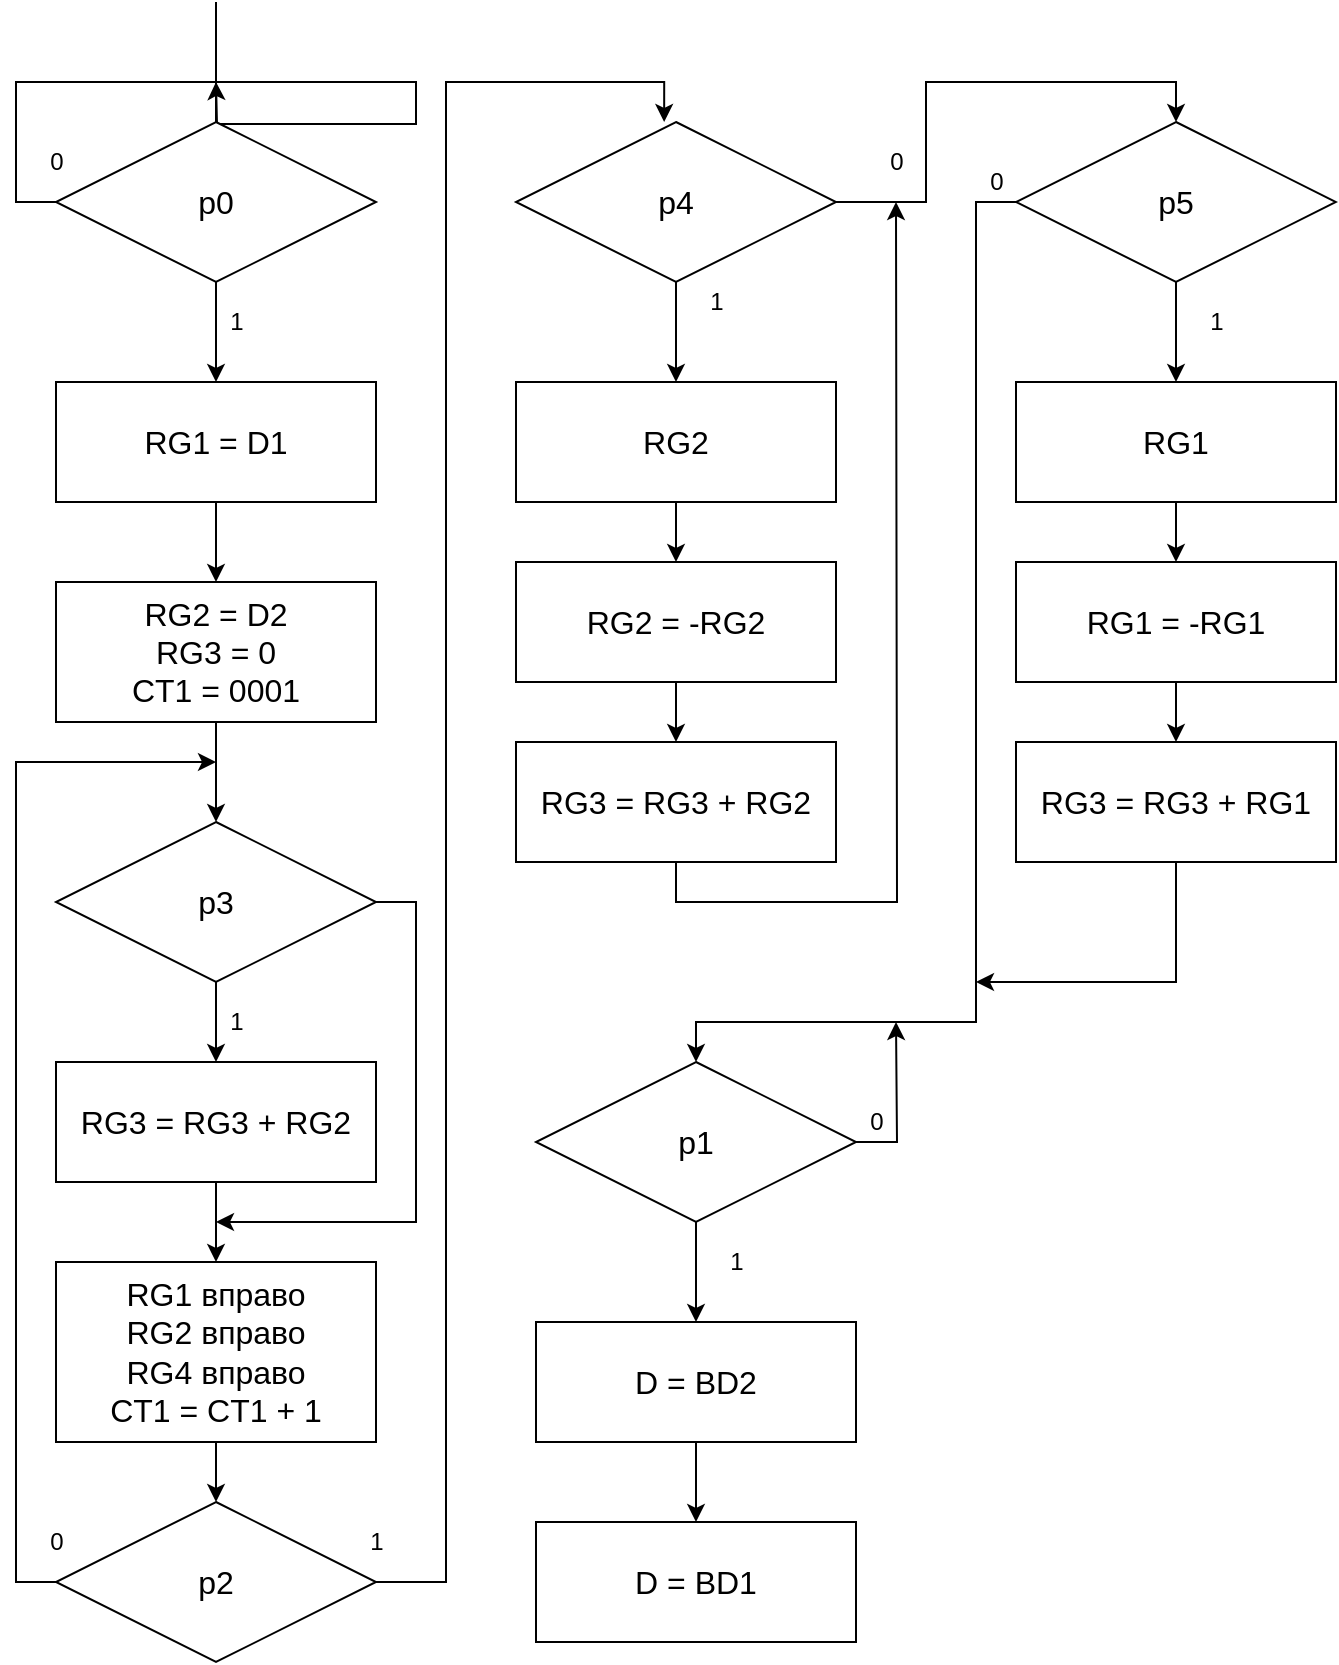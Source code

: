 <mxfile version="14.6.13" type="device"><diagram id="VMtaXhdxifK1-NtEw6pc" name="Page-1"><mxGraphModel dx="1422" dy="705" grid="1" gridSize="10" guides="1" tooltips="1" connect="1" arrows="1" fold="1" page="1" pageScale="1" pageWidth="827" pageHeight="1169" math="0" shadow="0"><root><mxCell id="0"/><mxCell id="1" parent="0"/><mxCell id="_X7-Eq2zqctSLur7mulo-1" style="edgeStyle=orthogonalEdgeStyle;rounded=0;orthogonalLoop=1;jettySize=auto;html=1;exitX=0;exitY=0.5;exitDx=0;exitDy=0;" edge="1" parent="1" source="_X7-Eq2zqctSLur7mulo-3"><mxGeometry relative="1" as="geometry"><mxPoint x="160" y="60" as="targetPoint"/></mxGeometry></mxCell><mxCell id="_X7-Eq2zqctSLur7mulo-2" style="edgeStyle=orthogonalEdgeStyle;rounded=0;orthogonalLoop=1;jettySize=auto;html=1;exitX=0.5;exitY=1;exitDx=0;exitDy=0;entryX=0.5;entryY=0;entryDx=0;entryDy=0;" edge="1" parent="1" source="_X7-Eq2zqctSLur7mulo-3" target="_X7-Eq2zqctSLur7mulo-7"><mxGeometry relative="1" as="geometry"/></mxCell><mxCell id="_X7-Eq2zqctSLur7mulo-3" value="&lt;font style=&quot;font-size: 16px&quot;&gt;p0&lt;/font&gt;" style="rhombus;whiteSpace=wrap;html=1;" vertex="1" parent="1"><mxGeometry x="80" y="80" width="160" height="80" as="geometry"/></mxCell><mxCell id="_X7-Eq2zqctSLur7mulo-4" value="" style="endArrow=none;html=1;exitX=0.5;exitY=0;exitDx=0;exitDy=0;" edge="1" parent="1" source="_X7-Eq2zqctSLur7mulo-3"><mxGeometry width="50" height="50" relative="1" as="geometry"><mxPoint x="160" y="60" as="sourcePoint"/><mxPoint x="160" y="20" as="targetPoint"/></mxGeometry></mxCell><mxCell id="_X7-Eq2zqctSLur7mulo-5" value="0" style="text;html=1;align=center;verticalAlign=middle;resizable=0;points=[];autosize=1;strokeColor=none;" vertex="1" parent="1"><mxGeometry x="70" y="90" width="20" height="20" as="geometry"/></mxCell><mxCell id="_X7-Eq2zqctSLur7mulo-6" style="edgeStyle=orthogonalEdgeStyle;rounded=0;orthogonalLoop=1;jettySize=auto;html=1;exitX=0.5;exitY=1;exitDx=0;exitDy=0;entryX=0.5;entryY=0;entryDx=0;entryDy=0;" edge="1" parent="1" source="_X7-Eq2zqctSLur7mulo-7" target="_X7-Eq2zqctSLur7mulo-10"><mxGeometry relative="1" as="geometry"/></mxCell><mxCell id="_X7-Eq2zqctSLur7mulo-7" value="&lt;font style=&quot;font-size: 16px&quot;&gt;RG1 = D1&lt;/font&gt;" style="rounded=0;whiteSpace=wrap;html=1;" vertex="1" parent="1"><mxGeometry x="80" y="210" width="160" height="60" as="geometry"/></mxCell><mxCell id="_X7-Eq2zqctSLur7mulo-8" value="1" style="text;html=1;align=center;verticalAlign=middle;resizable=0;points=[];autosize=1;strokeColor=none;" vertex="1" parent="1"><mxGeometry x="160" y="170" width="20" height="20" as="geometry"/></mxCell><mxCell id="_X7-Eq2zqctSLur7mulo-9" style="edgeStyle=orthogonalEdgeStyle;rounded=0;orthogonalLoop=1;jettySize=auto;html=1;exitX=0.5;exitY=1;exitDx=0;exitDy=0;entryX=0.5;entryY=0;entryDx=0;entryDy=0;" edge="1" parent="1" source="_X7-Eq2zqctSLur7mulo-10" target="_X7-Eq2zqctSLur7mulo-13"><mxGeometry relative="1" as="geometry"/></mxCell><mxCell id="_X7-Eq2zqctSLur7mulo-10" value="&lt;font style=&quot;font-size: 16px&quot;&gt;RG2 = D2&lt;br&gt;RG3 = 0&lt;br&gt;CT1 = 0001&lt;br&gt;&lt;/font&gt;" style="rounded=0;whiteSpace=wrap;html=1;" vertex="1" parent="1"><mxGeometry x="80" y="310" width="160" height="70" as="geometry"/></mxCell><mxCell id="_X7-Eq2zqctSLur7mulo-11" style="edgeStyle=orthogonalEdgeStyle;rounded=0;orthogonalLoop=1;jettySize=auto;html=1;exitX=0.5;exitY=1;exitDx=0;exitDy=0;entryX=0.5;entryY=0;entryDx=0;entryDy=0;" edge="1" parent="1" source="_X7-Eq2zqctSLur7mulo-13" target="_X7-Eq2zqctSLur7mulo-15"><mxGeometry relative="1" as="geometry"/></mxCell><mxCell id="_X7-Eq2zqctSLur7mulo-12" style="edgeStyle=orthogonalEdgeStyle;rounded=0;orthogonalLoop=1;jettySize=auto;html=1;exitX=1;exitY=0.5;exitDx=0;exitDy=0;" edge="1" parent="1" source="_X7-Eq2zqctSLur7mulo-13"><mxGeometry relative="1" as="geometry"><mxPoint x="160" y="630" as="targetPoint"/><Array as="points"><mxPoint x="260" y="470"/><mxPoint x="260" y="630"/></Array></mxGeometry></mxCell><mxCell id="_X7-Eq2zqctSLur7mulo-13" value="&lt;font style=&quot;font-size: 16px&quot;&gt;p3&lt;br&gt;&lt;/font&gt;" style="rhombus;whiteSpace=wrap;html=1;" vertex="1" parent="1"><mxGeometry x="80" y="430" width="160" height="80" as="geometry"/></mxCell><mxCell id="_X7-Eq2zqctSLur7mulo-14" style="edgeStyle=orthogonalEdgeStyle;rounded=0;orthogonalLoop=1;jettySize=auto;html=1;exitX=0.5;exitY=1;exitDx=0;exitDy=0;entryX=0.5;entryY=0;entryDx=0;entryDy=0;" edge="1" parent="1" source="_X7-Eq2zqctSLur7mulo-15" target="_X7-Eq2zqctSLur7mulo-18"><mxGeometry relative="1" as="geometry"/></mxCell><mxCell id="_X7-Eq2zqctSLur7mulo-15" value="&lt;font style=&quot;font-size: 16px&quot;&gt;RG3 = RG3 + RG2&lt;/font&gt;" style="rounded=0;whiteSpace=wrap;html=1;" vertex="1" parent="1"><mxGeometry x="80" y="550" width="160" height="60" as="geometry"/></mxCell><mxCell id="_X7-Eq2zqctSLur7mulo-16" value="1" style="text;html=1;align=center;verticalAlign=middle;resizable=0;points=[];autosize=1;strokeColor=none;" vertex="1" parent="1"><mxGeometry x="160" y="520" width="20" height="20" as="geometry"/></mxCell><mxCell id="_X7-Eq2zqctSLur7mulo-17" style="edgeStyle=orthogonalEdgeStyle;rounded=0;orthogonalLoop=1;jettySize=auto;html=1;exitX=0.5;exitY=1;exitDx=0;exitDy=0;entryX=0.5;entryY=0;entryDx=0;entryDy=0;" edge="1" parent="1" source="_X7-Eq2zqctSLur7mulo-18" target="_X7-Eq2zqctSLur7mulo-21"><mxGeometry relative="1" as="geometry"/></mxCell><mxCell id="_X7-Eq2zqctSLur7mulo-18" value="&lt;font style=&quot;font-size: 16px&quot;&gt;RG1 вправо&lt;br&gt;RG2 вправо&lt;br&gt;RG4 вправо&lt;br&gt;CT1 = CT1 + 1&lt;br&gt;&lt;/font&gt;" style="rounded=0;whiteSpace=wrap;html=1;" vertex="1" parent="1"><mxGeometry x="80" y="650" width="160" height="90" as="geometry"/></mxCell><mxCell id="_X7-Eq2zqctSLur7mulo-19" style="edgeStyle=orthogonalEdgeStyle;rounded=0;orthogonalLoop=1;jettySize=auto;html=1;exitX=0;exitY=0.5;exitDx=0;exitDy=0;" edge="1" parent="1" source="_X7-Eq2zqctSLur7mulo-21"><mxGeometry relative="1" as="geometry"><mxPoint x="160" y="400" as="targetPoint"/><Array as="points"><mxPoint x="60" y="810"/><mxPoint x="60" y="400"/></Array></mxGeometry></mxCell><mxCell id="_X7-Eq2zqctSLur7mulo-20" style="edgeStyle=orthogonalEdgeStyle;rounded=0;orthogonalLoop=1;jettySize=auto;html=1;exitX=1;exitY=0.5;exitDx=0;exitDy=0;entryX=0.463;entryY=0;entryDx=0;entryDy=0;entryPerimeter=0;" edge="1" parent="1" source="_X7-Eq2zqctSLur7mulo-21" target="_X7-Eq2zqctSLur7mulo-30"><mxGeometry relative="1" as="geometry"/></mxCell><mxCell id="_X7-Eq2zqctSLur7mulo-21" value="&lt;font style=&quot;font-size: 16px&quot;&gt;p2&lt;br&gt;&lt;/font&gt;" style="rhombus;whiteSpace=wrap;html=1;" vertex="1" parent="1"><mxGeometry x="80" y="770" width="160" height="80" as="geometry"/></mxCell><mxCell id="_X7-Eq2zqctSLur7mulo-22" style="edgeStyle=orthogonalEdgeStyle;rounded=0;orthogonalLoop=1;jettySize=auto;html=1;exitX=0.5;exitY=1;exitDx=0;exitDy=0;" edge="1" parent="1" source="_X7-Eq2zqctSLur7mulo-23" target="_X7-Eq2zqctSLur7mulo-27"><mxGeometry relative="1" as="geometry"/></mxCell><mxCell id="_X7-Eq2zqctSLur7mulo-23" value="&lt;font style=&quot;font-size: 16px&quot;&gt;RG2&lt;/font&gt;" style="rounded=0;whiteSpace=wrap;html=1;" vertex="1" parent="1"><mxGeometry x="310" y="210" width="160" height="60" as="geometry"/></mxCell><mxCell id="_X7-Eq2zqctSLur7mulo-24" style="edgeStyle=orthogonalEdgeStyle;rounded=0;orthogonalLoop=1;jettySize=auto;html=1;exitX=0.5;exitY=1;exitDx=0;exitDy=0;" edge="1" parent="1" source="_X7-Eq2zqctSLur7mulo-25"><mxGeometry relative="1" as="geometry"><mxPoint x="500" y="120" as="targetPoint"/></mxGeometry></mxCell><mxCell id="_X7-Eq2zqctSLur7mulo-25" value="&lt;font style=&quot;font-size: 16px&quot;&gt;RG3 = RG3 + RG2&lt;/font&gt;" style="rounded=0;whiteSpace=wrap;html=1;" vertex="1" parent="1"><mxGeometry x="310" y="390" width="160" height="60" as="geometry"/></mxCell><mxCell id="_X7-Eq2zqctSLur7mulo-26" style="edgeStyle=orthogonalEdgeStyle;rounded=0;orthogonalLoop=1;jettySize=auto;html=1;exitX=0.5;exitY=1;exitDx=0;exitDy=0;entryX=0.5;entryY=0;entryDx=0;entryDy=0;" edge="1" parent="1" source="_X7-Eq2zqctSLur7mulo-27"><mxGeometry relative="1" as="geometry"><mxPoint x="390" y="390" as="targetPoint"/></mxGeometry></mxCell><mxCell id="_X7-Eq2zqctSLur7mulo-27" value="&lt;span style=&quot;font-size: 16px&quot;&gt;RG2 = -RG2&lt;/span&gt;" style="rounded=0;whiteSpace=wrap;html=1;" vertex="1" parent="1"><mxGeometry x="310" y="300" width="160" height="60" as="geometry"/></mxCell><mxCell id="_X7-Eq2zqctSLur7mulo-28" style="edgeStyle=orthogonalEdgeStyle;rounded=0;orthogonalLoop=1;jettySize=auto;html=1;exitX=0.5;exitY=1;exitDx=0;exitDy=0;entryX=0.5;entryY=0;entryDx=0;entryDy=0;" edge="1" parent="1" source="_X7-Eq2zqctSLur7mulo-30" target="_X7-Eq2zqctSLur7mulo-23"><mxGeometry relative="1" as="geometry"/></mxCell><mxCell id="_X7-Eq2zqctSLur7mulo-29" style="edgeStyle=orthogonalEdgeStyle;rounded=0;orthogonalLoop=1;jettySize=auto;html=1;exitX=1;exitY=0.5;exitDx=0;exitDy=0;entryX=0.5;entryY=0;entryDx=0;entryDy=0;" edge="1" parent="1" source="_X7-Eq2zqctSLur7mulo-30" target="_X7-Eq2zqctSLur7mulo-34"><mxGeometry relative="1" as="geometry"/></mxCell><mxCell id="_X7-Eq2zqctSLur7mulo-30" value="&lt;font style=&quot;font-size: 16px&quot;&gt;p4&lt;br&gt;&lt;/font&gt;" style="rhombus;whiteSpace=wrap;html=1;" vertex="1" parent="1"><mxGeometry x="310" y="80" width="160" height="80" as="geometry"/></mxCell><mxCell id="_X7-Eq2zqctSLur7mulo-31" value="1" style="text;html=1;align=center;verticalAlign=middle;resizable=0;points=[];autosize=1;strokeColor=none;" vertex="1" parent="1"><mxGeometry x="400" y="160" width="20" height="20" as="geometry"/></mxCell><mxCell id="_X7-Eq2zqctSLur7mulo-32" style="edgeStyle=orthogonalEdgeStyle;rounded=0;orthogonalLoop=1;jettySize=auto;html=1;exitX=0.5;exitY=1;exitDx=0;exitDy=0;entryX=0.5;entryY=0;entryDx=0;entryDy=0;" edge="1" parent="1" source="_X7-Eq2zqctSLur7mulo-34" target="_X7-Eq2zqctSLur7mulo-37"><mxGeometry relative="1" as="geometry"/></mxCell><mxCell id="_X7-Eq2zqctSLur7mulo-33" style="edgeStyle=orthogonalEdgeStyle;rounded=0;orthogonalLoop=1;jettySize=auto;html=1;exitX=0;exitY=0.5;exitDx=0;exitDy=0;entryX=0.5;entryY=0;entryDx=0;entryDy=0;" edge="1" parent="1" source="_X7-Eq2zqctSLur7mulo-34" target="_X7-Eq2zqctSLur7mulo-44"><mxGeometry relative="1" as="geometry"><Array as="points"><mxPoint x="540" y="120"/><mxPoint x="540" y="530"/><mxPoint x="400" y="530"/></Array></mxGeometry></mxCell><mxCell id="_X7-Eq2zqctSLur7mulo-34" value="&lt;font style=&quot;font-size: 16px&quot;&gt;p5&lt;br&gt;&lt;/font&gt;" style="rhombus;whiteSpace=wrap;html=1;" vertex="1" parent="1"><mxGeometry x="560" y="80" width="160" height="80" as="geometry"/></mxCell><mxCell id="_X7-Eq2zqctSLur7mulo-35" value="0" style="text;html=1;align=center;verticalAlign=middle;resizable=0;points=[];autosize=1;strokeColor=none;" vertex="1" parent="1"><mxGeometry x="490" y="90" width="20" height="20" as="geometry"/></mxCell><mxCell id="_X7-Eq2zqctSLur7mulo-36" style="edgeStyle=orthogonalEdgeStyle;rounded=0;orthogonalLoop=1;jettySize=auto;html=1;exitX=0.5;exitY=1;exitDx=0;exitDy=0;" edge="1" parent="1" source="_X7-Eq2zqctSLur7mulo-37" target="_X7-Eq2zqctSLur7mulo-41"><mxGeometry relative="1" as="geometry"/></mxCell><mxCell id="_X7-Eq2zqctSLur7mulo-37" value="&lt;font style=&quot;font-size: 16px&quot;&gt;RG1&lt;/font&gt;" style="rounded=0;whiteSpace=wrap;html=1;" vertex="1" parent="1"><mxGeometry x="560" y="210" width="160" height="60" as="geometry"/></mxCell><mxCell id="_X7-Eq2zqctSLur7mulo-38" style="edgeStyle=orthogonalEdgeStyle;rounded=0;orthogonalLoop=1;jettySize=auto;html=1;exitX=0.5;exitY=1;exitDx=0;exitDy=0;" edge="1" parent="1" source="_X7-Eq2zqctSLur7mulo-39"><mxGeometry relative="1" as="geometry"><mxPoint x="540" y="510" as="targetPoint"/><Array as="points"><mxPoint x="640" y="510"/></Array></mxGeometry></mxCell><mxCell id="_X7-Eq2zqctSLur7mulo-39" value="&lt;font style=&quot;font-size: 16px&quot;&gt;RG3 = RG3 + RG1&lt;/font&gt;" style="rounded=0;whiteSpace=wrap;html=1;" vertex="1" parent="1"><mxGeometry x="560" y="390" width="160" height="60" as="geometry"/></mxCell><mxCell id="_X7-Eq2zqctSLur7mulo-40" style="edgeStyle=orthogonalEdgeStyle;rounded=0;orthogonalLoop=1;jettySize=auto;html=1;exitX=0.5;exitY=1;exitDx=0;exitDy=0;entryX=0.5;entryY=0;entryDx=0;entryDy=0;" edge="1" parent="1" source="_X7-Eq2zqctSLur7mulo-41" target="_X7-Eq2zqctSLur7mulo-39"><mxGeometry relative="1" as="geometry"><mxPoint x="640" y="380" as="targetPoint"/></mxGeometry></mxCell><mxCell id="_X7-Eq2zqctSLur7mulo-41" value="&lt;span style=&quot;font-size: 16px&quot;&gt;RG1 = -RG1&lt;/span&gt;" style="rounded=0;whiteSpace=wrap;html=1;" vertex="1" parent="1"><mxGeometry x="560" y="300" width="160" height="60" as="geometry"/></mxCell><mxCell id="_X7-Eq2zqctSLur7mulo-42" style="edgeStyle=orthogonalEdgeStyle;rounded=0;orthogonalLoop=1;jettySize=auto;html=1;exitX=1;exitY=0.5;exitDx=0;exitDy=0;" edge="1" parent="1" source="_X7-Eq2zqctSLur7mulo-44"><mxGeometry relative="1" as="geometry"><mxPoint x="500" y="530" as="targetPoint"/></mxGeometry></mxCell><mxCell id="_X7-Eq2zqctSLur7mulo-43" style="edgeStyle=orthogonalEdgeStyle;rounded=0;orthogonalLoop=1;jettySize=auto;html=1;exitX=0.5;exitY=1;exitDx=0;exitDy=0;entryX=0.5;entryY=0;entryDx=0;entryDy=0;" edge="1" parent="1" source="_X7-Eq2zqctSLur7mulo-44" target="_X7-Eq2zqctSLur7mulo-50"><mxGeometry relative="1" as="geometry"/></mxCell><mxCell id="_X7-Eq2zqctSLur7mulo-44" value="&lt;font style=&quot;font-size: 16px&quot;&gt;p1&lt;br&gt;&lt;/font&gt;" style="rhombus;whiteSpace=wrap;html=1;" vertex="1" parent="1"><mxGeometry x="320" y="550" width="160" height="80" as="geometry"/></mxCell><mxCell id="_X7-Eq2zqctSLur7mulo-45" value="1" style="text;html=1;align=center;verticalAlign=middle;resizable=0;points=[];autosize=1;strokeColor=none;" vertex="1" parent="1"><mxGeometry x="650" y="170" width="20" height="20" as="geometry"/></mxCell><mxCell id="_X7-Eq2zqctSLur7mulo-46" value="0" style="text;html=1;align=center;verticalAlign=middle;resizable=0;points=[];autosize=1;strokeColor=none;" vertex="1" parent="1"><mxGeometry x="540" y="100" width="20" height="20" as="geometry"/></mxCell><mxCell id="_X7-Eq2zqctSLur7mulo-47" value="0" style="text;html=1;align=center;verticalAlign=middle;resizable=0;points=[];autosize=1;strokeColor=none;" vertex="1" parent="1"><mxGeometry x="480" y="570" width="20" height="20" as="geometry"/></mxCell><mxCell id="_X7-Eq2zqctSLur7mulo-48" value="&lt;font style=&quot;font-size: 16px&quot;&gt;D = BD1&lt;/font&gt;" style="rounded=0;whiteSpace=wrap;html=1;" vertex="1" parent="1"><mxGeometry x="320" y="780" width="160" height="60" as="geometry"/></mxCell><mxCell id="_X7-Eq2zqctSLur7mulo-49" style="edgeStyle=orthogonalEdgeStyle;rounded=0;orthogonalLoop=1;jettySize=auto;html=1;exitX=0.5;exitY=1;exitDx=0;exitDy=0;entryX=0.5;entryY=0;entryDx=0;entryDy=0;" edge="1" parent="1" source="_X7-Eq2zqctSLur7mulo-50" target="_X7-Eq2zqctSLur7mulo-48"><mxGeometry relative="1" as="geometry"/></mxCell><mxCell id="_X7-Eq2zqctSLur7mulo-50" value="&lt;span style=&quot;font-size: 16px&quot;&gt;D = BD2&lt;/span&gt;" style="rounded=0;whiteSpace=wrap;html=1;" vertex="1" parent="1"><mxGeometry x="320" y="680" width="160" height="60" as="geometry"/></mxCell><mxCell id="_X7-Eq2zqctSLur7mulo-51" value="1" style="text;html=1;align=center;verticalAlign=middle;resizable=0;points=[];autosize=1;strokeColor=none;" vertex="1" parent="1"><mxGeometry x="410" y="640" width="20" height="20" as="geometry"/></mxCell><mxCell id="_X7-Eq2zqctSLur7mulo-52" value="0" style="text;html=1;align=center;verticalAlign=middle;resizable=0;points=[];autosize=1;strokeColor=none;" vertex="1" parent="1"><mxGeometry x="70" y="780" width="20" height="20" as="geometry"/></mxCell><mxCell id="_X7-Eq2zqctSLur7mulo-53" value="1" style="text;html=1;align=center;verticalAlign=middle;resizable=0;points=[];autosize=1;strokeColor=none;" vertex="1" parent="1"><mxGeometry x="230" y="780" width="20" height="20" as="geometry"/></mxCell></root></mxGraphModel></diagram></mxfile>